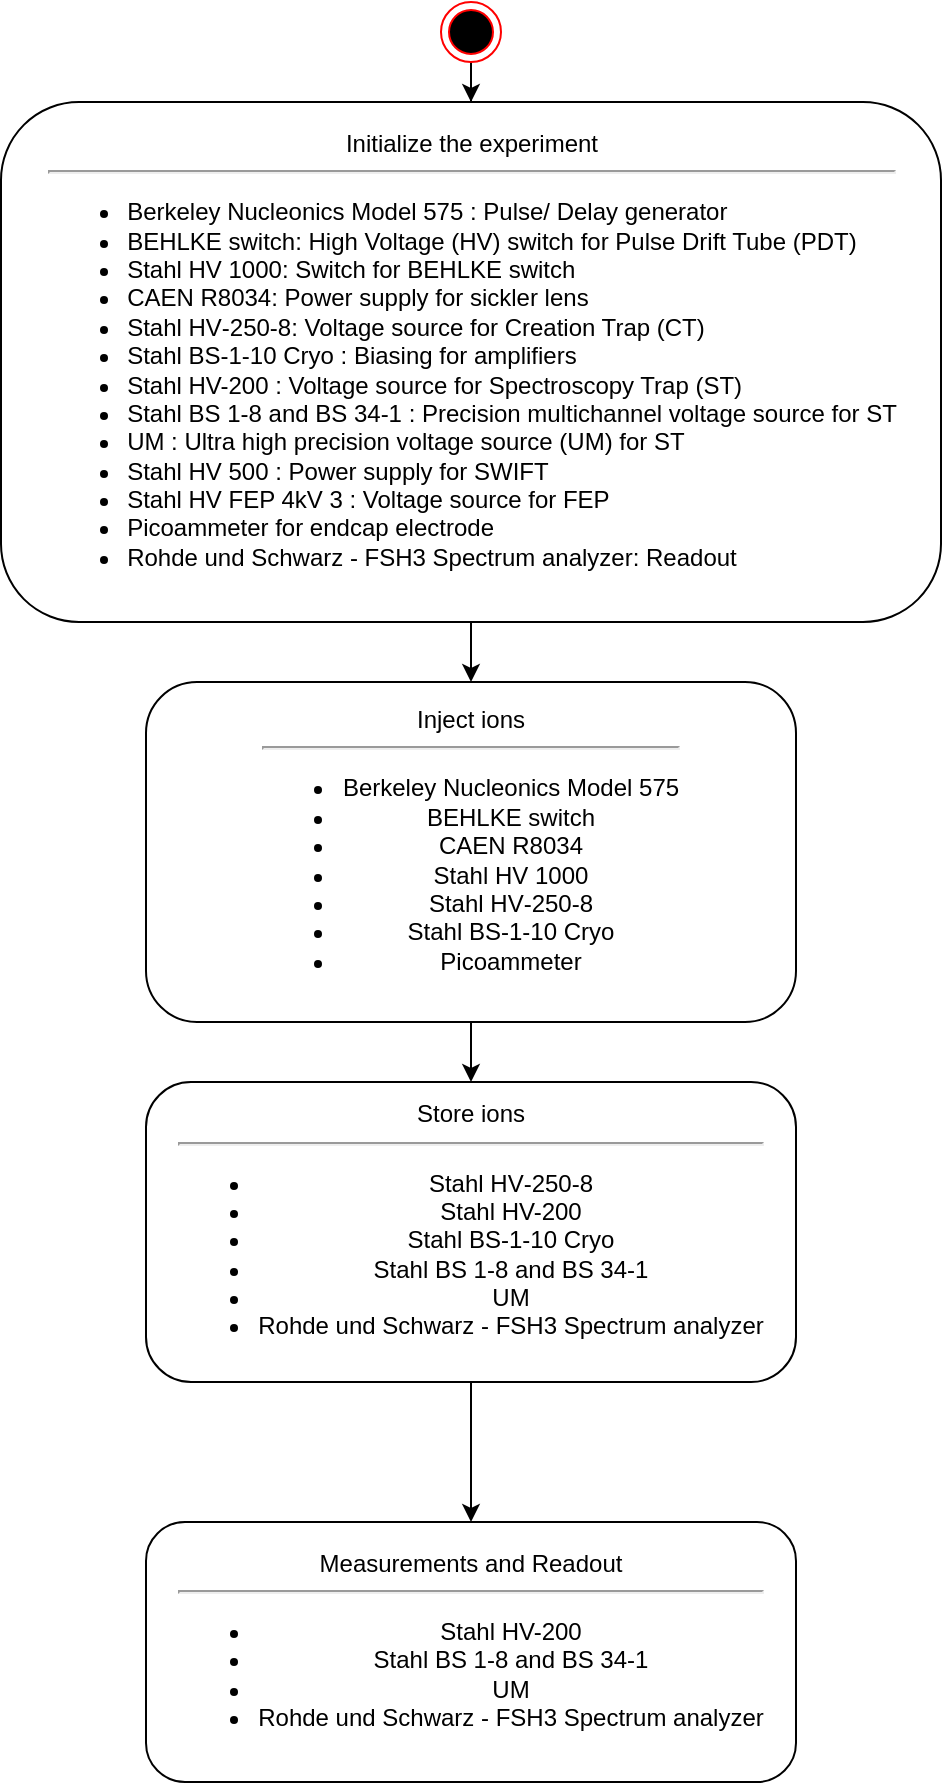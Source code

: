<mxfile version="26.0.10">
  <diagram id="C5RBs43oDa-KdzZeNtuy" name="Page-1">
    <mxGraphModel dx="1434" dy="782" grid="1" gridSize="10" guides="1" tooltips="1" connect="1" arrows="1" fold="1" page="1" pageScale="1" pageWidth="827" pageHeight="1169" math="0" shadow="0">
      <root>
        <mxCell id="WIyWlLk6GJQsqaUBKTNV-0" />
        <mxCell id="WIyWlLk6GJQsqaUBKTNV-1" parent="WIyWlLk6GJQsqaUBKTNV-0" />
        <mxCell id="w3oDjt0MCiLCRGM7U3Oa-0" style="edgeStyle=orthogonalEdgeStyle;rounded=0;orthogonalLoop=1;jettySize=auto;html=1;exitX=0.5;exitY=1;exitDx=0;exitDy=0;entryX=0.5;entryY=0;entryDx=0;entryDy=0;" parent="WIyWlLk6GJQsqaUBKTNV-1" source="w3oDjt0MCiLCRGM7U3Oa-1" target="w3oDjt0MCiLCRGM7U3Oa-5" edge="1">
          <mxGeometry relative="1" as="geometry" />
        </mxCell>
        <mxCell id="w3oDjt0MCiLCRGM7U3Oa-1" value="&lt;div&gt;Initialize the experiment&lt;/div&gt;&lt;div&gt;&lt;hr&gt;&lt;ul&gt;&lt;li style=&quot;text-align: left;&quot;&gt;&lt;span style=&quot;background-color: transparent;&quot;&gt;Berkeley Nucleonics Model 575 : Pulse/ Delay generator&lt;/span&gt;&lt;/li&gt;&lt;li style=&quot;text-align: left;&quot;&gt;BEHLKE switch: High Voltage (HV) switch for Pulse Drift Tube (PDT)&lt;/li&gt;&lt;li style=&quot;text-align: left;&quot;&gt;&lt;span style=&quot;background-color: transparent;&quot;&gt;Stahl HV 1000:&amp;nbsp;&lt;/span&gt;Switch for BEHLKE switch&lt;/li&gt;&lt;li style=&quot;text-align: left;&quot;&gt;CAEN R8034: Power supply for sickler lens&lt;/li&gt;&lt;li style=&quot;text-align: left;&quot;&gt;&lt;span style=&quot;background-color: transparent; color: light-dark(rgb(0, 0, 0), rgb(255, 255, 255));&quot;&gt;Stahl HV‐250‐8: Voltage source for Creation Trap (CT)&lt;/span&gt;&lt;/li&gt;&lt;li style=&quot;text-align: left;&quot;&gt;Stahl BS-1-10 Cryo :&amp;nbsp;Biasing for amplifiers&lt;/li&gt;&lt;span style=&quot;background-color: transparent;&quot;&gt;&lt;/span&gt;&lt;li style=&quot;text-align: left;&quot;&gt;Stahl HV-200 : Voltage source for Spectroscopy Trap (ST)&lt;/li&gt;&lt;li style=&quot;text-align: left;&quot;&gt;Stahl BS 1-8 and BS 34-1 :&amp;nbsp;Precision multichannel voltage source for ST&lt;/li&gt;&lt;li style=&quot;text-align: left;&quot;&gt;UM : Ultra high precision voltage source (UM) for ST&lt;/li&gt;&lt;li style=&quot;text-align: left;&quot;&gt;Stahl HV 500 :&amp;nbsp;Power supply for SWIFT&lt;/li&gt;&lt;li style=&quot;text-align: left;&quot;&gt;&lt;span style=&quot;background-color: transparent; color: light-dark(rgb(0, 0, 0), rgb(255, 255, 255));&quot;&gt;Stahl HV FEP 4kV 3 :&amp;nbsp;&lt;/span&gt;Voltage source for FEP&lt;/li&gt;&lt;li style=&quot;text-align: left;&quot;&gt;Picoammeter for endcap electrode&lt;/li&gt;&lt;li style=&quot;text-align: left;&quot;&gt;Rohde und Schwarz - FSH3 Spectrum analyzer: Readout&lt;br&gt;&lt;/li&gt;&lt;/ul&gt;&lt;/div&gt;" style="rounded=1;whiteSpace=wrap;html=1;" parent="WIyWlLk6GJQsqaUBKTNV-1" vertex="1">
          <mxGeometry x="122.5" y="50" width="470" height="260" as="geometry" />
        </mxCell>
        <mxCell id="w3oDjt0MCiLCRGM7U3Oa-2" value="" style="edgeStyle=orthogonalEdgeStyle;rounded=0;orthogonalLoop=1;jettySize=auto;html=1;" parent="WIyWlLk6GJQsqaUBKTNV-1" source="w3oDjt0MCiLCRGM7U3Oa-3" target="w3oDjt0MCiLCRGM7U3Oa-1" edge="1">
          <mxGeometry relative="1" as="geometry" />
        </mxCell>
        <mxCell id="w3oDjt0MCiLCRGM7U3Oa-3" value="" style="ellipse;html=1;shape=endState;fillColor=#000000;strokeColor=#ff0000;" parent="WIyWlLk6GJQsqaUBKTNV-1" vertex="1">
          <mxGeometry x="342.5" width="30" height="30" as="geometry" />
        </mxCell>
        <mxCell id="w3oDjt0MCiLCRGM7U3Oa-4" style="edgeStyle=orthogonalEdgeStyle;rounded=0;orthogonalLoop=1;jettySize=auto;html=1;exitX=0.5;exitY=1;exitDx=0;exitDy=0;entryX=0.5;entryY=0;entryDx=0;entryDy=0;" parent="WIyWlLk6GJQsqaUBKTNV-1" source="w3oDjt0MCiLCRGM7U3Oa-5" target="w3oDjt0MCiLCRGM7U3Oa-7" edge="1">
          <mxGeometry relative="1" as="geometry" />
        </mxCell>
        <mxCell id="w3oDjt0MCiLCRGM7U3Oa-5" value="&lt;div&gt;Inject ions&lt;/div&gt;&lt;div&gt;&lt;hr&gt;&lt;div align=&quot;center&quot;&gt;&lt;ul&gt;&lt;li&gt;&lt;span style=&quot;background-color: transparent;&quot;&gt;Berkeley Nucleonics Model 575&lt;/span&gt;&lt;/li&gt;&lt;li&gt;&lt;span style=&quot;background-color: transparent;&quot;&gt;&lt;span style=&quot;text-align: left;&quot;&gt;BEHLKE switch&lt;/span&gt;&lt;/span&gt;&lt;/li&gt;&lt;li&gt;&lt;span style=&quot;background-color: transparent;&quot;&gt;CAEN R8034&lt;/span&gt;&lt;/li&gt;&lt;li&gt;&lt;span style=&quot;text-align: left;&quot;&gt;Stahl HV 1000&lt;/span&gt;&lt;/li&gt;&lt;li&gt;Stahl HV‐250‐8&lt;/li&gt;&lt;li&gt;&lt;span style=&quot;text-align: left;&quot;&gt;Stahl BS-1-10 Cryo&lt;/span&gt;&lt;/li&gt;&lt;li&gt;&lt;span style=&quot;text-align: left;&quot;&gt;Picoammeter&lt;br&gt;&lt;/span&gt;&lt;/li&gt;&lt;/ul&gt;&lt;/div&gt;&lt;/div&gt;" style="rounded=1;whiteSpace=wrap;html=1;" parent="WIyWlLk6GJQsqaUBKTNV-1" vertex="1">
          <mxGeometry x="195" y="340" width="325" height="170" as="geometry" />
        </mxCell>
        <mxCell id="w3oDjt0MCiLCRGM7U3Oa-6" style="edgeStyle=orthogonalEdgeStyle;rounded=0;orthogonalLoop=1;jettySize=auto;html=1;exitX=0.5;exitY=1;exitDx=0;exitDy=0;entryX=0.5;entryY=0;entryDx=0;entryDy=0;" parent="WIyWlLk6GJQsqaUBKTNV-1" source="w3oDjt0MCiLCRGM7U3Oa-7" target="w3oDjt0MCiLCRGM7U3Oa-8" edge="1">
          <mxGeometry relative="1" as="geometry" />
        </mxCell>
        <mxCell id="w3oDjt0MCiLCRGM7U3Oa-7" value="&lt;div&gt;Store ions&lt;/div&gt;&lt;div&gt;&lt;hr&gt;&lt;div align=&quot;center&quot;&gt;&lt;ul&gt;&lt;li&gt;&lt;span style=&quot;background-color: transparent; color: light-dark(rgb(0, 0, 0), rgb(255, 255, 255));&quot;&gt;&lt;span style=&quot;text-align: left;&quot;&gt;Stahl HV‐250‐8&lt;/span&gt;&lt;/span&gt;&lt;/li&gt;&lt;li&gt;&lt;span style=&quot;background-color: transparent; color: light-dark(rgb(0, 0, 0), rgb(255, 255, 255));&quot;&gt;&lt;span style=&quot;text-align: left;&quot;&gt;Stahl HV-200&lt;/span&gt;&lt;/span&gt;&lt;/li&gt;&lt;li&gt;&lt;span style=&quot;background-color: transparent; color: light-dark(rgb(0, 0, 0), rgb(255, 255, 255));&quot;&gt;Stahl BS-1-10 Cryo&lt;/span&gt;&lt;/li&gt;&lt;li&gt;&lt;span style=&quot;background-color: transparent;&quot;&gt;Stahl BS 1-8 and BS 34-1&lt;/span&gt;&lt;/li&gt;&lt;li&gt;&lt;span style=&quot;background-color: transparent;&quot;&gt;UM&lt;/span&gt;&lt;/li&gt;&lt;li&gt;&lt;span style=&quot;background-color: transparent;&quot;&gt;Rohde und Schwarz - FSH3 Spectrum analyzer&lt;br&gt;&lt;/span&gt;&lt;/li&gt;&lt;/ul&gt;&lt;/div&gt;&lt;/div&gt;" style="rounded=1;whiteSpace=wrap;html=1;" parent="WIyWlLk6GJQsqaUBKTNV-1" vertex="1">
          <mxGeometry x="195" y="540" width="325" height="150" as="geometry" />
        </mxCell>
        <mxCell id="w3oDjt0MCiLCRGM7U3Oa-8" value="&lt;div&gt;Measurements and Readout&lt;br&gt;&lt;/div&gt;&lt;div&gt;&lt;hr&gt;&lt;div align=&quot;center&quot;&gt;&lt;ul&gt;&lt;li&gt;&lt;span style=&quot;background-color: transparent; color: light-dark(rgb(0, 0, 0), rgb(255, 255, 255));&quot;&gt;&lt;span style=&quot;text-align: left;&quot;&gt;Stahl HV-200&lt;/span&gt;&lt;/span&gt;&lt;/li&gt;&lt;li&gt;&lt;span style=&quot;text-align: left;&quot;&gt;Stahl BS 1-8 and BS 34-1&lt;/span&gt;&lt;/li&gt;&lt;li&gt;&lt;span style=&quot;text-align: left;&quot;&gt;UM&lt;/span&gt;&lt;/li&gt;&lt;li&gt;&lt;span style=&quot;text-align: left;&quot;&gt;Rohde und Schwarz - FSH3 Spectrum analyzer&lt;br&gt;&lt;/span&gt;&lt;/li&gt;&lt;/ul&gt;&lt;/div&gt;&lt;/div&gt;" style="rounded=1;whiteSpace=wrap;html=1;" parent="WIyWlLk6GJQsqaUBKTNV-1" vertex="1">
          <mxGeometry x="195" y="760" width="325" height="130" as="geometry" />
        </mxCell>
        <mxCell id="w3oDjt0MCiLCRGM7U3Oa-9" style="edgeStyle=orthogonalEdgeStyle;rounded=0;orthogonalLoop=1;jettySize=auto;html=1;exitX=0.5;exitY=1;exitDx=0;exitDy=0;" parent="WIyWlLk6GJQsqaUBKTNV-1" source="w3oDjt0MCiLCRGM7U3Oa-5" target="w3oDjt0MCiLCRGM7U3Oa-5" edge="1">
          <mxGeometry relative="1" as="geometry" />
        </mxCell>
        <mxCell id="w3oDjt0MCiLCRGM7U3Oa-10" style="edgeStyle=orthogonalEdgeStyle;rounded=0;orthogonalLoop=1;jettySize=auto;html=1;exitX=0.5;exitY=1;exitDx=0;exitDy=0;" parent="WIyWlLk6GJQsqaUBKTNV-1" source="w3oDjt0MCiLCRGM7U3Oa-5" target="w3oDjt0MCiLCRGM7U3Oa-5" edge="1">
          <mxGeometry relative="1" as="geometry" />
        </mxCell>
      </root>
    </mxGraphModel>
  </diagram>
</mxfile>
